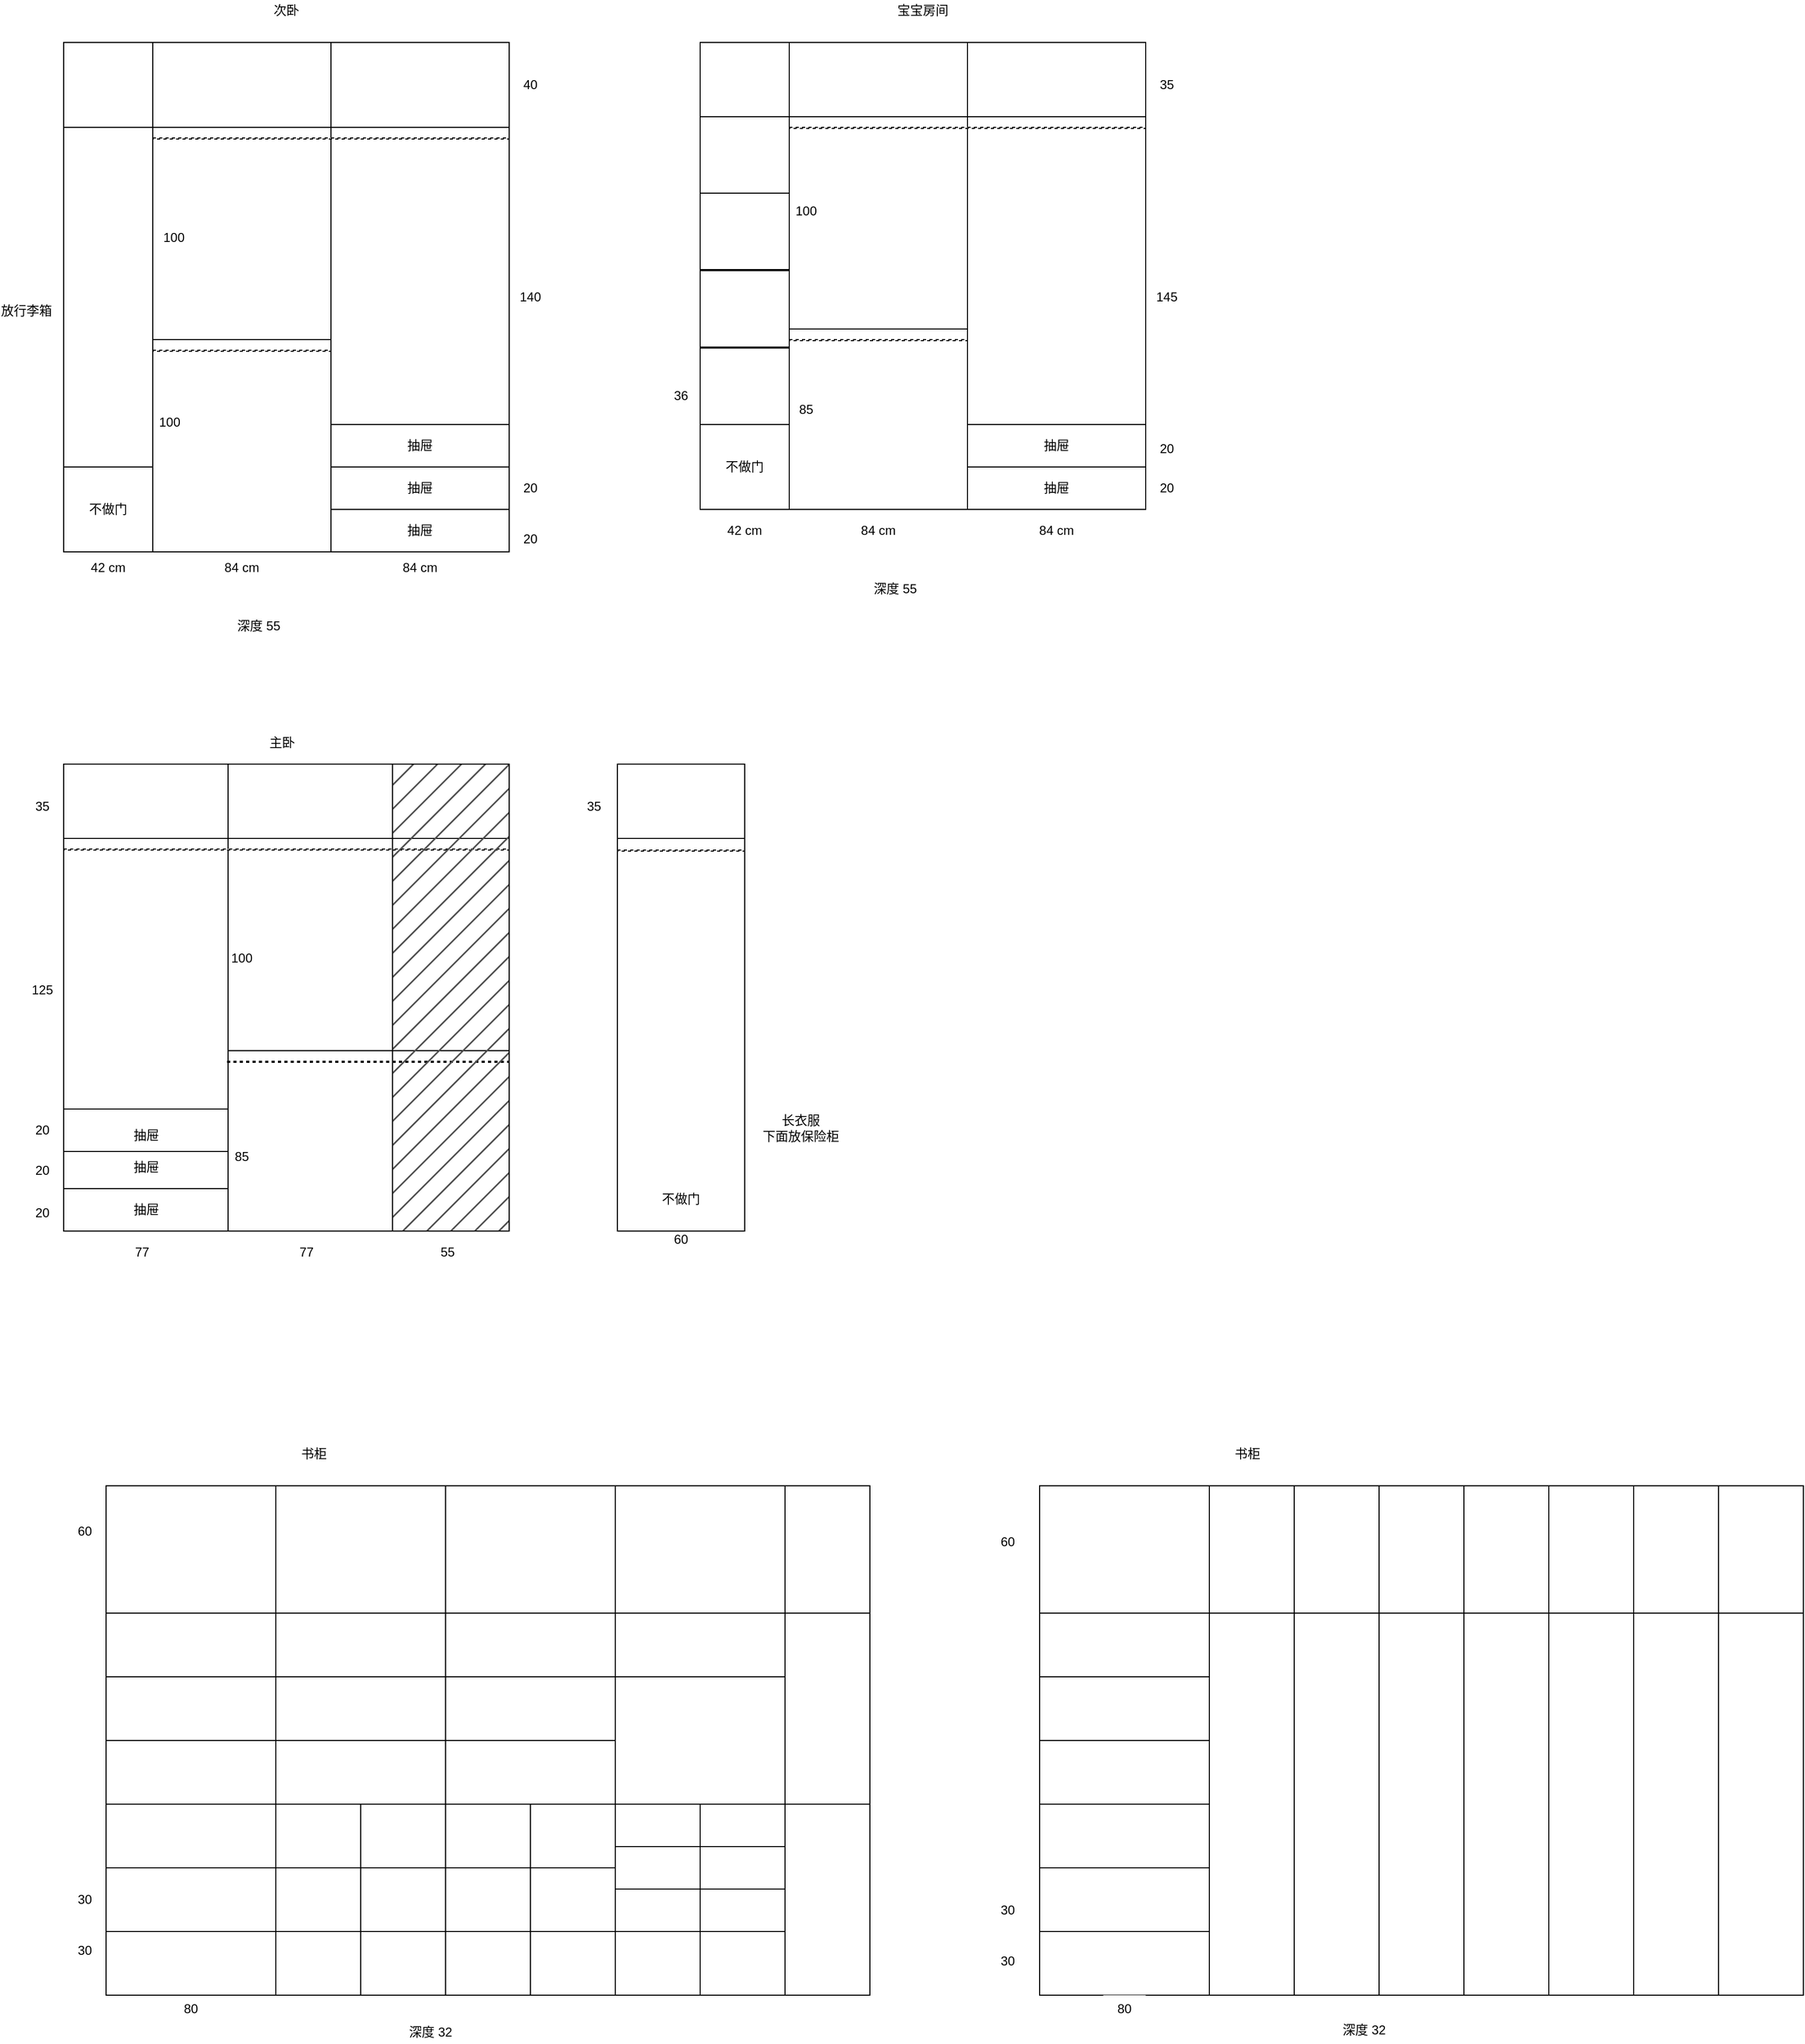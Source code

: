<mxfile version="20.2.2" type="github">
  <diagram id="CeCopZ57XutGNWPnh-LS" name="第 1 页">
    <mxGraphModel dx="1624" dy="1060" grid="1" gridSize="10" guides="1" tooltips="1" connect="1" arrows="1" fold="1" page="1" pageScale="1" pageWidth="2000" pageHeight="3000" math="0" shadow="0">
      <root>
        <mxCell id="0" />
        <mxCell id="1" parent="0" />
        <mxCell id="vZhKyE0ab3SvKGll4aXr-116" value="" style="rounded=0;whiteSpace=wrap;html=1;fillColor=none;" parent="1" vertex="1">
          <mxGeometry x="120" y="1440" width="720" height="480" as="geometry" />
        </mxCell>
        <mxCell id="vZhKyE0ab3SvKGll4aXr-64" value="" style="rounded=0;whiteSpace=wrap;html=1;" parent="1" vertex="1">
          <mxGeometry x="80" y="760" width="420" height="440" as="geometry" />
        </mxCell>
        <mxCell id="vZhKyE0ab3SvKGll4aXr-109" value="" style="rounded=0;whiteSpace=wrap;html=1;" parent="1" vertex="1">
          <mxGeometry x="234" y="830" width="266" height="200" as="geometry" />
        </mxCell>
        <mxCell id="vZhKyE0ab3SvKGll4aXr-28" value="" style="rounded=0;whiteSpace=wrap;html=1;" parent="1" vertex="1">
          <mxGeometry x="680" y="80" width="420" height="440" as="geometry" />
        </mxCell>
        <mxCell id="vZhKyE0ab3SvKGll4aXr-108" value="" style="rounded=0;whiteSpace=wrap;html=1;" parent="1" vertex="1">
          <mxGeometry x="764" y="150" width="168" height="200" as="geometry" />
        </mxCell>
        <mxCell id="vZhKyE0ab3SvKGll4aXr-76" value="" style="rounded=0;whiteSpace=wrap;html=1;" parent="1" vertex="1">
          <mxGeometry x="80" y="760" width="155" height="400" as="geometry" />
        </mxCell>
        <mxCell id="vZhKyE0ab3SvKGll4aXr-1" value="" style="rounded=0;whiteSpace=wrap;html=1;" parent="1" vertex="1">
          <mxGeometry x="80" y="80" width="420" height="480" as="geometry" />
        </mxCell>
        <mxCell id="vZhKyE0ab3SvKGll4aXr-3" value="" style="endArrow=none;html=1;rounded=0;" parent="1" edge="1">
          <mxGeometry width="50" height="50" relative="1" as="geometry">
            <mxPoint x="164" y="80" as="sourcePoint" />
            <mxPoint x="164" y="560" as="targetPoint" />
          </mxGeometry>
        </mxCell>
        <mxCell id="vZhKyE0ab3SvKGll4aXr-5" value="" style="endArrow=none;html=1;rounded=0;" parent="1" edge="1">
          <mxGeometry width="50" height="50" relative="1" as="geometry">
            <mxPoint x="332" y="80" as="sourcePoint" />
            <mxPoint x="332" y="560" as="targetPoint" />
          </mxGeometry>
        </mxCell>
        <mxCell id="vZhKyE0ab3SvKGll4aXr-7" value="" style="rounded=0;whiteSpace=wrap;html=1;" parent="1" vertex="1">
          <mxGeometry x="332" y="520" width="168" height="40" as="geometry" />
        </mxCell>
        <mxCell id="vZhKyE0ab3SvKGll4aXr-8" value="" style="rounded=0;whiteSpace=wrap;html=1;" parent="1" vertex="1">
          <mxGeometry x="332" y="440" width="168" height="40" as="geometry" />
        </mxCell>
        <mxCell id="vZhKyE0ab3SvKGll4aXr-9" value="" style="rounded=0;whiteSpace=wrap;html=1;" parent="1" vertex="1">
          <mxGeometry x="332" y="480" width="168" height="40" as="geometry" />
        </mxCell>
        <mxCell id="vZhKyE0ab3SvKGll4aXr-10" value="" style="rounded=0;whiteSpace=wrap;html=1;" parent="1" vertex="1">
          <mxGeometry x="164" y="80" width="168" height="80" as="geometry" />
        </mxCell>
        <mxCell id="vZhKyE0ab3SvKGll4aXr-11" value="" style="rounded=0;whiteSpace=wrap;html=1;" parent="1" vertex="1">
          <mxGeometry x="332" y="80" width="168" height="80" as="geometry" />
        </mxCell>
        <mxCell id="vZhKyE0ab3SvKGll4aXr-12" value="" style="rounded=0;whiteSpace=wrap;html=1;" parent="1" vertex="1">
          <mxGeometry x="80" y="80" width="84" height="80" as="geometry" />
        </mxCell>
        <mxCell id="vZhKyE0ab3SvKGll4aXr-13" value="抽屉" style="text;html=1;strokeColor=none;fillColor=none;align=center;verticalAlign=middle;whiteSpace=wrap;rounded=0;" parent="1" vertex="1">
          <mxGeometry x="386" y="445" width="60" height="30" as="geometry" />
        </mxCell>
        <mxCell id="vZhKyE0ab3SvKGll4aXr-14" value="" style="rounded=0;whiteSpace=wrap;html=1;" parent="1" vertex="1">
          <mxGeometry x="80" y="480" width="84" height="80" as="geometry" />
        </mxCell>
        <mxCell id="vZhKyE0ab3SvKGll4aXr-15" value="不做门" style="text;html=1;strokeColor=none;fillColor=none;align=center;verticalAlign=middle;whiteSpace=wrap;rounded=0;" parent="1" vertex="1">
          <mxGeometry x="92" y="505" width="60" height="30" as="geometry" />
        </mxCell>
        <mxCell id="vZhKyE0ab3SvKGll4aXr-16" value="42 cm" style="text;html=1;strokeColor=none;fillColor=none;align=center;verticalAlign=middle;whiteSpace=wrap;rounded=0;" parent="1" vertex="1">
          <mxGeometry x="92" y="560" width="60" height="30" as="geometry" />
        </mxCell>
        <mxCell id="vZhKyE0ab3SvKGll4aXr-17" value="84 cm" style="text;html=1;strokeColor=none;fillColor=none;align=center;verticalAlign=middle;whiteSpace=wrap;rounded=0;" parent="1" vertex="1">
          <mxGeometry x="218" y="560" width="60" height="30" as="geometry" />
        </mxCell>
        <mxCell id="vZhKyE0ab3SvKGll4aXr-18" value="84 cm" style="text;html=1;strokeColor=none;fillColor=none;align=center;verticalAlign=middle;whiteSpace=wrap;rounded=0;" parent="1" vertex="1">
          <mxGeometry x="386" y="560" width="60" height="30" as="geometry" />
        </mxCell>
        <mxCell id="vZhKyE0ab3SvKGll4aXr-19" value="20" style="text;html=1;strokeColor=none;fillColor=none;align=center;verticalAlign=middle;whiteSpace=wrap;rounded=0;" parent="1" vertex="1">
          <mxGeometry x="40" y="1170" width="40" height="25" as="geometry" />
        </mxCell>
        <mxCell id="vZhKyE0ab3SvKGll4aXr-20" value="20" style="text;html=1;strokeColor=none;fillColor=none;align=center;verticalAlign=middle;whiteSpace=wrap;rounded=0;" parent="1" vertex="1">
          <mxGeometry x="500" y="487.5" width="40" height="25" as="geometry" />
        </mxCell>
        <mxCell id="vZhKyE0ab3SvKGll4aXr-21" value="&lt;div&gt;40&lt;/div&gt;" style="text;html=1;strokeColor=none;fillColor=none;align=center;verticalAlign=middle;whiteSpace=wrap;rounded=0;" parent="1" vertex="1">
          <mxGeometry x="500" y="107.5" width="40" height="25" as="geometry" />
        </mxCell>
        <mxCell id="vZhKyE0ab3SvKGll4aXr-22" value="140" style="text;html=1;strokeColor=none;fillColor=none;align=center;verticalAlign=middle;whiteSpace=wrap;rounded=0;" parent="1" vertex="1">
          <mxGeometry x="500" y="307.5" width="40" height="25" as="geometry" />
        </mxCell>
        <mxCell id="vZhKyE0ab3SvKGll4aXr-23" value="深度 55" style="text;html=1;strokeColor=none;fillColor=none;align=center;verticalAlign=middle;whiteSpace=wrap;rounded=0;" parent="1" vertex="1">
          <mxGeometry x="228" y="620" width="72" height="20" as="geometry" />
        </mxCell>
        <mxCell id="vZhKyE0ab3SvKGll4aXr-24" value="抽屉" style="text;html=1;strokeColor=none;fillColor=none;align=center;verticalAlign=middle;whiteSpace=wrap;rounded=0;" parent="1" vertex="1">
          <mxGeometry x="386" y="485" width="60" height="30" as="geometry" />
        </mxCell>
        <mxCell id="vZhKyE0ab3SvKGll4aXr-26" value="抽屉" style="text;html=1;strokeColor=none;fillColor=none;align=center;verticalAlign=middle;whiteSpace=wrap;rounded=0;" parent="1" vertex="1">
          <mxGeometry x="386" y="525" width="60" height="30" as="geometry" />
        </mxCell>
        <mxCell id="vZhKyE0ab3SvKGll4aXr-27" value="次卧" style="text;html=1;strokeColor=none;fillColor=none;align=center;verticalAlign=middle;whiteSpace=wrap;rounded=0;" parent="1" vertex="1">
          <mxGeometry x="254" y="40" width="72" height="20" as="geometry" />
        </mxCell>
        <mxCell id="vZhKyE0ab3SvKGll4aXr-32" value="" style="rounded=0;whiteSpace=wrap;html=1;" parent="1" vertex="1">
          <mxGeometry x="932" y="440" width="168" height="40" as="geometry" />
        </mxCell>
        <mxCell id="vZhKyE0ab3SvKGll4aXr-34" value="" style="rounded=0;whiteSpace=wrap;html=1;" parent="1" vertex="1">
          <mxGeometry x="932" y="480" width="168" height="40" as="geometry" />
        </mxCell>
        <mxCell id="vZhKyE0ab3SvKGll4aXr-35" value="" style="rounded=0;whiteSpace=wrap;html=1;" parent="1" vertex="1">
          <mxGeometry x="764" y="80" width="168" height="70" as="geometry" />
        </mxCell>
        <mxCell id="vZhKyE0ab3SvKGll4aXr-36" value="" style="rounded=0;whiteSpace=wrap;html=1;" parent="1" vertex="1">
          <mxGeometry x="932" y="80" width="168" height="70" as="geometry" />
        </mxCell>
        <mxCell id="vZhKyE0ab3SvKGll4aXr-37" value="" style="rounded=0;whiteSpace=wrap;html=1;" parent="1" vertex="1">
          <mxGeometry x="680" y="80" width="84" height="70" as="geometry" />
        </mxCell>
        <mxCell id="vZhKyE0ab3SvKGll4aXr-39" value="" style="rounded=0;whiteSpace=wrap;html=1;" parent="1" vertex="1">
          <mxGeometry x="680" y="440" width="84" height="80" as="geometry" />
        </mxCell>
        <mxCell id="vZhKyE0ab3SvKGll4aXr-40" value="不做门" style="text;html=1;strokeColor=none;fillColor=none;align=center;verticalAlign=middle;whiteSpace=wrap;rounded=0;" parent="1" vertex="1">
          <mxGeometry x="692" y="465" width="60" height="30" as="geometry" />
        </mxCell>
        <mxCell id="vZhKyE0ab3SvKGll4aXr-41" value="42 cm" style="text;html=1;strokeColor=none;fillColor=none;align=center;verticalAlign=middle;whiteSpace=wrap;rounded=0;" parent="1" vertex="1">
          <mxGeometry x="692" y="525" width="60" height="30" as="geometry" />
        </mxCell>
        <mxCell id="vZhKyE0ab3SvKGll4aXr-42" value="84 cm" style="text;html=1;strokeColor=none;fillColor=none;align=center;verticalAlign=middle;whiteSpace=wrap;rounded=0;" parent="1" vertex="1">
          <mxGeometry x="818" y="525" width="60" height="30" as="geometry" />
        </mxCell>
        <mxCell id="vZhKyE0ab3SvKGll4aXr-43" value="84 cm" style="text;html=1;strokeColor=none;fillColor=none;align=center;verticalAlign=middle;whiteSpace=wrap;rounded=0;" parent="1" vertex="1">
          <mxGeometry x="986" y="525" width="60" height="30" as="geometry" />
        </mxCell>
        <mxCell id="vZhKyE0ab3SvKGll4aXr-44" value="20" style="text;html=1;strokeColor=none;fillColor=none;align=center;verticalAlign=middle;whiteSpace=wrap;rounded=0;" parent="1" vertex="1">
          <mxGeometry x="1100" y="487.5" width="40" height="25" as="geometry" />
        </mxCell>
        <mxCell id="vZhKyE0ab3SvKGll4aXr-45" value="20" style="text;html=1;strokeColor=none;fillColor=none;align=center;verticalAlign=middle;whiteSpace=wrap;rounded=0;" parent="1" vertex="1">
          <mxGeometry x="1100" y="450" width="40" height="25" as="geometry" />
        </mxCell>
        <mxCell id="vZhKyE0ab3SvKGll4aXr-46" value="35" style="text;html=1;strokeColor=none;fillColor=none;align=center;verticalAlign=middle;whiteSpace=wrap;rounded=0;" parent="1" vertex="1">
          <mxGeometry x="1100" y="107.5" width="40" height="25" as="geometry" />
        </mxCell>
        <mxCell id="vZhKyE0ab3SvKGll4aXr-47" value="145" style="text;html=1;strokeColor=none;fillColor=none;align=center;verticalAlign=middle;whiteSpace=wrap;rounded=0;" parent="1" vertex="1">
          <mxGeometry x="1100" y="307.5" width="40" height="25" as="geometry" />
        </mxCell>
        <mxCell id="vZhKyE0ab3SvKGll4aXr-48" value="深度 55" style="text;html=1;strokeColor=none;fillColor=none;align=center;verticalAlign=middle;whiteSpace=wrap;rounded=0;" parent="1" vertex="1">
          <mxGeometry x="828" y="585" width="72" height="20" as="geometry" />
        </mxCell>
        <mxCell id="vZhKyE0ab3SvKGll4aXr-49" value="抽屉" style="text;html=1;strokeColor=none;fillColor=none;align=center;verticalAlign=middle;whiteSpace=wrap;rounded=0;" parent="1" vertex="1">
          <mxGeometry x="986" y="485" width="60" height="30" as="geometry" />
        </mxCell>
        <mxCell id="vZhKyE0ab3SvKGll4aXr-51" value="抽屉" style="text;html=1;strokeColor=none;fillColor=none;align=center;verticalAlign=middle;whiteSpace=wrap;rounded=0;" parent="1" vertex="1">
          <mxGeometry x="986" y="445" width="60" height="30" as="geometry" />
        </mxCell>
        <mxCell id="vZhKyE0ab3SvKGll4aXr-52" value="宝宝房间" style="text;html=1;strokeColor=none;fillColor=none;align=center;verticalAlign=middle;whiteSpace=wrap;rounded=0;" parent="1" vertex="1">
          <mxGeometry x="854" y="40" width="72" height="20" as="geometry" />
        </mxCell>
        <mxCell id="vZhKyE0ab3SvKGll4aXr-53" value="" style="rounded=0;whiteSpace=wrap;html=1;dashed=1;" parent="1" vertex="1">
          <mxGeometry x="764" y="360" width="168" height="1" as="geometry" />
        </mxCell>
        <mxCell id="vZhKyE0ab3SvKGll4aXr-57" value="挂杆" style="text;html=1;strokeColor=none;fillColor=none;align=center;verticalAlign=middle;whiteSpace=wrap;rounded=0;" parent="1" vertex="1">
          <mxGeometry x="234" y="172" width="60" height="30" as="geometry" />
        </mxCell>
        <mxCell id="vZhKyE0ab3SvKGll4aXr-60" value="" style="rounded=0;whiteSpace=wrap;html=1;" parent="1" vertex="1">
          <mxGeometry x="680" y="150" width="84" height="72" as="geometry" />
        </mxCell>
        <mxCell id="vZhKyE0ab3SvKGll4aXr-62" value="36" style="text;html=1;strokeColor=none;fillColor=none;align=center;verticalAlign=middle;whiteSpace=wrap;rounded=0;" parent="1" vertex="1">
          <mxGeometry x="642" y="400" width="40" height="25" as="geometry" />
        </mxCell>
        <mxCell id="vZhKyE0ab3SvKGll4aXr-63" value="放行李箱" style="text;html=1;strokeColor=none;fillColor=none;align=center;verticalAlign=middle;whiteSpace=wrap;rounded=0;" parent="1" vertex="1">
          <mxGeometry x="20" y="320" width="50" height="25" as="geometry" />
        </mxCell>
        <mxCell id="vZhKyE0ab3SvKGll4aXr-65" value="主卧" style="text;html=1;strokeColor=none;fillColor=none;align=center;verticalAlign=middle;whiteSpace=wrap;rounded=0;" parent="1" vertex="1">
          <mxGeometry x="250" y="730" width="72" height="20" as="geometry" />
        </mxCell>
        <mxCell id="vZhKyE0ab3SvKGll4aXr-68" value="" style="rounded=0;whiteSpace=wrap;html=1;" parent="1" vertex="1">
          <mxGeometry x="80" y="1120" width="155" height="40" as="geometry" />
        </mxCell>
        <mxCell id="vZhKyE0ab3SvKGll4aXr-69" value="抽屉" style="text;html=1;strokeColor=none;fillColor=none;align=center;verticalAlign=middle;whiteSpace=wrap;rounded=0;" parent="1" vertex="1">
          <mxGeometry x="127.5" y="1125" width="60" height="30" as="geometry" />
        </mxCell>
        <mxCell id="vZhKyE0ab3SvKGll4aXr-72" value="" style="rounded=0;whiteSpace=wrap;html=1;" parent="1" vertex="1">
          <mxGeometry x="80" y="1160" width="155" height="40" as="geometry" />
        </mxCell>
        <mxCell id="vZhKyE0ab3SvKGll4aXr-73" value="抽屉" style="text;html=1;strokeColor=none;fillColor=none;align=center;verticalAlign=middle;whiteSpace=wrap;rounded=0;" parent="1" vertex="1">
          <mxGeometry x="127.5" y="1165" width="60" height="30" as="geometry" />
        </mxCell>
        <mxCell id="vZhKyE0ab3SvKGll4aXr-74" value="" style="rounded=0;whiteSpace=wrap;html=1;" parent="1" vertex="1">
          <mxGeometry x="80" y="1085" width="155" height="40" as="geometry" />
        </mxCell>
        <mxCell id="vZhKyE0ab3SvKGll4aXr-78" value="" style="rounded=0;whiteSpace=wrap;html=1;" parent="1" vertex="1">
          <mxGeometry x="80" y="760" width="155" height="70" as="geometry" />
        </mxCell>
        <mxCell id="vZhKyE0ab3SvKGll4aXr-80" value="20" style="text;html=1;strokeColor=none;fillColor=none;align=center;verticalAlign=middle;whiteSpace=wrap;rounded=0;" parent="1" vertex="1">
          <mxGeometry x="500" y="535" width="40" height="25" as="geometry" />
        </mxCell>
        <mxCell id="vZhKyE0ab3SvKGll4aXr-81" value="20" style="text;html=1;strokeColor=none;fillColor=none;align=center;verticalAlign=middle;whiteSpace=wrap;rounded=0;" parent="1" vertex="1">
          <mxGeometry x="40" y="1130" width="40" height="25" as="geometry" />
        </mxCell>
        <mxCell id="vZhKyE0ab3SvKGll4aXr-82" value="55" style="text;html=1;strokeColor=none;fillColor=none;align=center;verticalAlign=middle;whiteSpace=wrap;rounded=0;" parent="1" vertex="1">
          <mxGeometry x="421.5" y="1207.5" width="40" height="25" as="geometry" />
        </mxCell>
        <mxCell id="vZhKyE0ab3SvKGll4aXr-83" value="77" style="text;html=1;strokeColor=none;fillColor=none;align=center;verticalAlign=middle;whiteSpace=wrap;rounded=0;" parent="1" vertex="1">
          <mxGeometry x="289" y="1207.5" width="40" height="25" as="geometry" />
        </mxCell>
        <mxCell id="vZhKyE0ab3SvKGll4aXr-84" value="77" style="text;html=1;strokeColor=none;fillColor=none;align=center;verticalAlign=middle;whiteSpace=wrap;rounded=0;" parent="1" vertex="1">
          <mxGeometry x="134" y="1207.5" width="40" height="25" as="geometry" />
        </mxCell>
        <mxCell id="vZhKyE0ab3SvKGll4aXr-86" value="" style="rounded=0;whiteSpace=wrap;html=1;" parent="1" vertex="1">
          <mxGeometry x="602" y="760" width="120" height="440" as="geometry" />
        </mxCell>
        <mxCell id="vZhKyE0ab3SvKGll4aXr-87" value="" style="rounded=0;whiteSpace=wrap;html=1;" parent="1" vertex="1">
          <mxGeometry x="602" y="760" width="120" height="70" as="geometry" />
        </mxCell>
        <mxCell id="vZhKyE0ab3SvKGll4aXr-89" value="35" style="text;html=1;strokeColor=none;fillColor=none;align=center;verticalAlign=middle;whiteSpace=wrap;rounded=0;" parent="1" vertex="1">
          <mxGeometry x="40" y="787.5" width="40" height="25" as="geometry" />
        </mxCell>
        <mxCell id="vZhKyE0ab3SvKGll4aXr-90" value="125" style="text;html=1;strokeColor=none;fillColor=none;align=center;verticalAlign=middle;whiteSpace=wrap;rounded=0;" parent="1" vertex="1">
          <mxGeometry x="40" y="960" width="40" height="25" as="geometry" />
        </mxCell>
        <mxCell id="vZhKyE0ab3SvKGll4aXr-91" value="" style="rounded=0;whiteSpace=wrap;html=1;" parent="1" vertex="1">
          <mxGeometry x="680" y="222" width="84" height="72" as="geometry" />
        </mxCell>
        <mxCell id="vZhKyE0ab3SvKGll4aXr-92" value="" style="rounded=0;whiteSpace=wrap;html=1;" parent="1" vertex="1">
          <mxGeometry x="680" y="295" width="84" height="72" as="geometry" />
        </mxCell>
        <mxCell id="vZhKyE0ab3SvKGll4aXr-93" value="" style="rounded=0;whiteSpace=wrap;html=1;" parent="1" vertex="1">
          <mxGeometry x="680" y="368" width="84" height="72" as="geometry" />
        </mxCell>
        <mxCell id="vZhKyE0ab3SvKGll4aXr-95" value="" style="rounded=0;whiteSpace=wrap;html=1;" parent="1" vertex="1">
          <mxGeometry x="932" y="150" width="168" height="290" as="geometry" />
        </mxCell>
        <mxCell id="vZhKyE0ab3SvKGll4aXr-55" value="" style="rounded=0;whiteSpace=wrap;html=1;dashed=1;" parent="1" vertex="1">
          <mxGeometry x="764" y="160" width="336" height="1" as="geometry" />
        </mxCell>
        <mxCell id="vZhKyE0ab3SvKGll4aXr-96" value="20" style="text;html=1;strokeColor=none;fillColor=none;align=center;verticalAlign=middle;whiteSpace=wrap;rounded=0;" parent="1" vertex="1">
          <mxGeometry x="40" y="1092.5" width="40" height="25" as="geometry" />
        </mxCell>
        <mxCell id="vZhKyE0ab3SvKGll4aXr-77" value="" style="rounded=0;whiteSpace=wrap;html=1;" parent="1" vertex="1">
          <mxGeometry x="235" y="760" width="265" height="70" as="geometry" />
        </mxCell>
        <mxCell id="vZhKyE0ab3SvKGll4aXr-97" value="" style="rounded=0;whiteSpace=wrap;html=1;dashed=1;" parent="1" vertex="1">
          <mxGeometry x="234" y="1040" width="265" height="1" as="geometry" />
        </mxCell>
        <mxCell id="vZhKyE0ab3SvKGll4aXr-99" value="抽屉" style="text;html=1;strokeColor=none;fillColor=none;align=center;verticalAlign=middle;whiteSpace=wrap;rounded=0;" parent="1" vertex="1">
          <mxGeometry x="127.5" y="1095" width="60" height="30" as="geometry" />
        </mxCell>
        <mxCell id="vZhKyE0ab3SvKGll4aXr-101" value="100" style="text;html=1;strokeColor=none;fillColor=none;align=center;verticalAlign=middle;whiteSpace=wrap;rounded=0;" parent="1" vertex="1">
          <mxGeometry x="228" y="930" width="40" height="25" as="geometry" />
        </mxCell>
        <mxCell id="vZhKyE0ab3SvKGll4aXr-102" value="85" style="text;html=1;strokeColor=none;fillColor=none;align=center;verticalAlign=middle;whiteSpace=wrap;rounded=0;" parent="1" vertex="1">
          <mxGeometry x="228" y="1117.5" width="40" height="25" as="geometry" />
        </mxCell>
        <mxCell id="vZhKyE0ab3SvKGll4aXr-103" value="60" style="text;html=1;strokeColor=none;fillColor=none;align=center;verticalAlign=middle;whiteSpace=wrap;rounded=0;" parent="1" vertex="1">
          <mxGeometry x="642" y="1195" width="40" height="25" as="geometry" />
        </mxCell>
        <mxCell id="vZhKyE0ab3SvKGll4aXr-104" value="不做门" style="text;html=1;strokeColor=none;fillColor=none;align=center;verticalAlign=middle;whiteSpace=wrap;rounded=0;" parent="1" vertex="1">
          <mxGeometry x="632" y="1155" width="60" height="30" as="geometry" />
        </mxCell>
        <mxCell id="vZhKyE0ab3SvKGll4aXr-105" value="&lt;div&gt;长衣服&lt;/div&gt;&lt;div&gt;下面放保险柜&lt;br&gt;&lt;/div&gt;" style="text;html=1;strokeColor=none;fillColor=none;align=center;verticalAlign=middle;whiteSpace=wrap;rounded=0;" parent="1" vertex="1">
          <mxGeometry x="724" y="1087.5" width="102" height="30" as="geometry" />
        </mxCell>
        <mxCell id="vZhKyE0ab3SvKGll4aXr-106" value="" style="rounded=0;whiteSpace=wrap;html=1;dashed=1;" parent="1" vertex="1">
          <mxGeometry x="602" y="841" width="120" height="1" as="geometry" />
        </mxCell>
        <mxCell id="vZhKyE0ab3SvKGll4aXr-107" value="35" style="text;html=1;strokeColor=none;fillColor=none;align=center;verticalAlign=middle;whiteSpace=wrap;rounded=0;" parent="1" vertex="1">
          <mxGeometry x="560" y="787.5" width="40" height="25" as="geometry" />
        </mxCell>
        <mxCell id="vZhKyE0ab3SvKGll4aXr-85" value="" style="rounded=0;whiteSpace=wrap;html=1;dashed=1;" parent="1" vertex="1">
          <mxGeometry x="80" y="840" width="420" height="1" as="geometry" />
        </mxCell>
        <mxCell id="vZhKyE0ab3SvKGll4aXr-98" value="" style="rounded=0;whiteSpace=wrap;html=1;fillStyle=hatch;fillColor=#4F4F4F;" parent="1" vertex="1">
          <mxGeometry x="390" y="760" width="110" height="440" as="geometry" />
        </mxCell>
        <mxCell id="vZhKyE0ab3SvKGll4aXr-110" value="100" style="text;html=1;strokeColor=none;fillColor=none;align=center;verticalAlign=middle;whiteSpace=wrap;rounded=0;" parent="1" vertex="1">
          <mxGeometry x="760" y="226.25" width="40" height="25" as="geometry" />
        </mxCell>
        <mxCell id="vZhKyE0ab3SvKGll4aXr-111" value="85" style="text;html=1;strokeColor=none;fillColor=none;align=center;verticalAlign=middle;whiteSpace=wrap;rounded=0;" parent="1" vertex="1">
          <mxGeometry x="760" y="413.75" width="40" height="25" as="geometry" />
        </mxCell>
        <mxCell id="vZhKyE0ab3SvKGll4aXr-112" value="" style="rounded=0;whiteSpace=wrap;html=1;" parent="1" vertex="1">
          <mxGeometry x="164" y="160" width="168" height="200" as="geometry" />
        </mxCell>
        <mxCell id="vZhKyE0ab3SvKGll4aXr-113" value="" style="rounded=0;whiteSpace=wrap;html=1;dashed=1;" parent="1" vertex="1">
          <mxGeometry x="164" y="370" width="168" height="1" as="geometry" />
        </mxCell>
        <mxCell id="vZhKyE0ab3SvKGll4aXr-56" value="" style="rounded=0;whiteSpace=wrap;html=1;dashed=1;" parent="1" vertex="1">
          <mxGeometry x="164" y="170" width="336" height="1" as="geometry" />
        </mxCell>
        <mxCell id="vZhKyE0ab3SvKGll4aXr-114" value="100" style="text;html=1;strokeColor=none;fillColor=none;align=center;verticalAlign=middle;whiteSpace=wrap;rounded=0;" parent="1" vertex="1">
          <mxGeometry x="164" y="251.25" width="40" height="25" as="geometry" />
        </mxCell>
        <mxCell id="vZhKyE0ab3SvKGll4aXr-115" value="100" style="text;html=1;strokeColor=none;fillColor=none;align=center;verticalAlign=middle;whiteSpace=wrap;rounded=0;" parent="1" vertex="1">
          <mxGeometry x="160" y="425" width="40" height="25" as="geometry" />
        </mxCell>
        <mxCell id="vZhKyE0ab3SvKGll4aXr-117" value="书柜" style="text;html=1;strokeColor=none;fillColor=none;align=center;verticalAlign=middle;whiteSpace=wrap;rounded=0;" parent="1" vertex="1">
          <mxGeometry x="280" y="1400" width="72" height="20" as="geometry" />
        </mxCell>
        <mxCell id="vZhKyE0ab3SvKGll4aXr-118" value="" style="rounded=0;whiteSpace=wrap;html=1;fillColor=none;" parent="1" vertex="1">
          <mxGeometry x="120" y="1860" width="160" height="60" as="geometry" />
        </mxCell>
        <mxCell id="vZhKyE0ab3SvKGll4aXr-119" value="" style="rounded=0;whiteSpace=wrap;html=1;fillColor=none;fillStyle=dashed;" parent="1" vertex="1">
          <mxGeometry x="280" y="1860" width="80" height="60" as="geometry" />
        </mxCell>
        <mxCell id="vZhKyE0ab3SvKGll4aXr-120" value="" style="rounded=0;whiteSpace=wrap;html=1;fillColor=none;fillStyle=dashed;" parent="1" vertex="1">
          <mxGeometry x="440" y="1860" width="80" height="60" as="geometry" />
        </mxCell>
        <mxCell id="vZhKyE0ab3SvKGll4aXr-121" value="" style="rounded=0;whiteSpace=wrap;html=1;fillColor=none;fillStyle=dashed;" parent="1" vertex="1">
          <mxGeometry x="600" y="1860" width="160" height="60" as="geometry" />
        </mxCell>
        <mxCell id="vZhKyE0ab3SvKGll4aXr-123" value="" style="rounded=0;whiteSpace=wrap;html=1;fillColor=none;fillStyle=dashed;" parent="1" vertex="1">
          <mxGeometry x="600" y="1820" width="80" height="40" as="geometry" />
        </mxCell>
        <mxCell id="vZhKyE0ab3SvKGll4aXr-124" value="" style="rounded=0;whiteSpace=wrap;html=1;fillColor=none;fillStyle=dashed;" parent="1" vertex="1">
          <mxGeometry x="440" y="1800" width="160" height="60" as="geometry" />
        </mxCell>
        <mxCell id="vZhKyE0ab3SvKGll4aXr-125" value="" style="rounded=0;whiteSpace=wrap;html=1;fillColor=none;" parent="1" vertex="1">
          <mxGeometry x="120" y="1740" width="160" height="60" as="geometry" />
        </mxCell>
        <mxCell id="vZhKyE0ab3SvKGll4aXr-127" value="" style="rounded=0;whiteSpace=wrap;html=1;fillColor=none;fillStyle=dashed;" parent="1" vertex="1">
          <mxGeometry x="280" y="1800" width="80" height="60" as="geometry" />
        </mxCell>
        <mxCell id="vZhKyE0ab3SvKGll4aXr-128" value="" style="rounded=0;whiteSpace=wrap;html=1;fillColor=none;fillStyle=dashed;" parent="1" vertex="1">
          <mxGeometry x="280" y="1740" width="160" height="60" as="geometry" />
        </mxCell>
        <mxCell id="vZhKyE0ab3SvKGll4aXr-130" value="" style="rounded=0;whiteSpace=wrap;html=1;fillColor=none;" parent="1" vertex="1">
          <mxGeometry x="120" y="1680" width="160" height="60" as="geometry" />
        </mxCell>
        <mxCell id="vZhKyE0ab3SvKGll4aXr-131" value="" style="rounded=0;whiteSpace=wrap;html=1;fillColor=none;fillStyle=dashed;" parent="1" vertex="1">
          <mxGeometry x="440" y="1680" width="160" height="60" as="geometry" />
        </mxCell>
        <mxCell id="vZhKyE0ab3SvKGll4aXr-132" value="" style="rounded=0;whiteSpace=wrap;html=1;fillColor=none;fillStyle=dashed;" parent="1" vertex="1">
          <mxGeometry x="280" y="1680" width="160" height="60" as="geometry" />
        </mxCell>
        <mxCell id="vZhKyE0ab3SvKGll4aXr-133" value="" style="rounded=0;whiteSpace=wrap;html=1;fillColor=none;" parent="1" vertex="1">
          <mxGeometry x="120" y="1620" width="160" height="60" as="geometry" />
        </mxCell>
        <mxCell id="vZhKyE0ab3SvKGll4aXr-134" value="" style="rounded=0;whiteSpace=wrap;html=1;fillColor=none;fillStyle=dashed;" parent="1" vertex="1">
          <mxGeometry x="280" y="1620" width="160" height="60" as="geometry" />
        </mxCell>
        <mxCell id="vZhKyE0ab3SvKGll4aXr-135" value="" style="rounded=0;whiteSpace=wrap;html=1;fillColor=none;fillStyle=dashed;" parent="1" vertex="1">
          <mxGeometry x="440" y="1620" width="160" height="60" as="geometry" />
        </mxCell>
        <mxCell id="vZhKyE0ab3SvKGll4aXr-136" value="" style="rounded=0;whiteSpace=wrap;html=1;fillStyle=dashed;fillColor=none;" parent="1" vertex="1">
          <mxGeometry x="120" y="1440" width="160" height="120" as="geometry" />
        </mxCell>
        <mxCell id="vZhKyE0ab3SvKGll4aXr-137" value="" style="rounded=0;whiteSpace=wrap;html=1;fillStyle=dashed;fillColor=none;" parent="1" vertex="1">
          <mxGeometry x="280" y="1440" width="160" height="120" as="geometry" />
        </mxCell>
        <mxCell id="vZhKyE0ab3SvKGll4aXr-138" value="" style="rounded=0;whiteSpace=wrap;html=1;fillStyle=dashed;fillColor=none;" parent="1" vertex="1">
          <mxGeometry x="440" y="1440" width="160" height="120" as="geometry" />
        </mxCell>
        <mxCell id="vZhKyE0ab3SvKGll4aXr-139" value="" style="rounded=0;whiteSpace=wrap;html=1;fillStyle=dashed;fillColor=none;" parent="1" vertex="1">
          <mxGeometry x="600" y="1440" width="160" height="120" as="geometry" />
        </mxCell>
        <mxCell id="vZhKyE0ab3SvKGll4aXr-140" value="" style="rounded=0;whiteSpace=wrap;html=1;fillStyle=dashed;fillColor=none;" parent="1" vertex="1">
          <mxGeometry x="760" y="1440" width="80" height="120" as="geometry" />
        </mxCell>
        <mxCell id="vZhKyE0ab3SvKGll4aXr-141" value="" style="rounded=0;whiteSpace=wrap;html=1;fillColor=none;fillStyle=dashed;" parent="1" vertex="1">
          <mxGeometry x="760" y="1740" width="80" height="180" as="geometry" />
        </mxCell>
        <mxCell id="vZhKyE0ab3SvKGll4aXr-142" value="" style="rounded=0;whiteSpace=wrap;html=1;fillColor=none;" parent="1" vertex="1">
          <mxGeometry x="120" y="1800" width="160" height="60" as="geometry" />
        </mxCell>
        <mxCell id="vZhKyE0ab3SvKGll4aXr-143" value="深度 32" style="text;html=1;strokeColor=none;fillColor=none;align=center;verticalAlign=middle;whiteSpace=wrap;rounded=0;" parent="1" vertex="1">
          <mxGeometry x="390" y="1945" width="72" height="20" as="geometry" />
        </mxCell>
        <mxCell id="vZhKyE0ab3SvKGll4aXr-144" value="&lt;div&gt;30&lt;/div&gt;&lt;div&gt;&lt;br&gt;&lt;/div&gt;" style="text;html=1;strokeColor=none;fillColor=none;align=center;verticalAlign=middle;whiteSpace=wrap;rounded=0;" parent="1" vertex="1">
          <mxGeometry x="80" y="1872" width="40" height="25" as="geometry" />
        </mxCell>
        <mxCell id="vZhKyE0ab3SvKGll4aXr-145" value="30" style="text;html=1;strokeColor=none;fillColor=none;align=center;verticalAlign=middle;whiteSpace=wrap;rounded=0;" parent="1" vertex="1">
          <mxGeometry x="80" y="1817.5" width="40" height="25" as="geometry" />
        </mxCell>
        <mxCell id="vZhKyE0ab3SvKGll4aXr-146" value="60" style="text;html=1;strokeColor=none;fillColor=none;align=center;verticalAlign=middle;whiteSpace=wrap;rounded=0;" parent="1" vertex="1">
          <mxGeometry x="80" y="1470" width="40" height="25" as="geometry" />
        </mxCell>
        <mxCell id="vZhKyE0ab3SvKGll4aXr-147" value="80" style="text;html=1;strokeColor=none;fillColor=none;align=center;verticalAlign=middle;whiteSpace=wrap;rounded=0;" parent="1" vertex="1">
          <mxGeometry x="180" y="1920" width="40" height="25" as="geometry" />
        </mxCell>
        <mxCell id="8cd6Prnziwh8c0ORWvhS-2" value="" style="rounded=0;whiteSpace=wrap;html=1;fillColor=none;" vertex="1" parent="1">
          <mxGeometry x="120" y="1560" width="160" height="60" as="geometry" />
        </mxCell>
        <mxCell id="8cd6Prnziwh8c0ORWvhS-3" value="" style="rounded=0;whiteSpace=wrap;html=1;fillColor=none;fillStyle=dashed;" vertex="1" parent="1">
          <mxGeometry x="280" y="1560" width="160" height="60" as="geometry" />
        </mxCell>
        <mxCell id="8cd6Prnziwh8c0ORWvhS-4" value="" style="rounded=0;whiteSpace=wrap;html=1;fillColor=none;fillStyle=dashed;" vertex="1" parent="1">
          <mxGeometry x="440" y="1560" width="160" height="60" as="geometry" />
        </mxCell>
        <mxCell id="8cd6Prnziwh8c0ORWvhS-5" value="" style="rounded=0;whiteSpace=wrap;html=1;fillColor=none;fillStyle=dashed;" vertex="1" parent="1">
          <mxGeometry x="600" y="1780" width="80" height="40" as="geometry" />
        </mxCell>
        <mxCell id="8cd6Prnziwh8c0ORWvhS-6" value="" style="rounded=0;whiteSpace=wrap;html=1;fillColor=none;fillStyle=dashed;" vertex="1" parent="1">
          <mxGeometry x="600" y="1740" width="80" height="40" as="geometry" />
        </mxCell>
        <mxCell id="8cd6Prnziwh8c0ORWvhS-7" value="" style="rounded=0;whiteSpace=wrap;html=1;fillColor=none;fillStyle=dashed;" vertex="1" parent="1">
          <mxGeometry x="760" y="1560" width="80" height="180" as="geometry" />
        </mxCell>
        <mxCell id="8cd6Prnziwh8c0ORWvhS-8" value="" style="rounded=0;whiteSpace=wrap;html=1;fillColor=none;fillStyle=dashed;" vertex="1" parent="1">
          <mxGeometry x="360" y="1800" width="80" height="60" as="geometry" />
        </mxCell>
        <mxCell id="8cd6Prnziwh8c0ORWvhS-9" value="" style="rounded=0;whiteSpace=wrap;html=1;fillColor=none;fillStyle=dashed;" vertex="1" parent="1">
          <mxGeometry x="280" y="1740" width="80" height="60" as="geometry" />
        </mxCell>
        <mxCell id="8cd6Prnziwh8c0ORWvhS-10" value="" style="rounded=0;whiteSpace=wrap;html=1;fillColor=none;fillStyle=dashed;" vertex="1" parent="1">
          <mxGeometry x="600" y="1860" width="80" height="60" as="geometry" />
        </mxCell>
        <mxCell id="8cd6Prnziwh8c0ORWvhS-12" value="" style="rounded=0;whiteSpace=wrap;html=1;fillColor=none;fillStyle=dashed;" vertex="1" parent="1">
          <mxGeometry x="440" y="1800" width="80" height="60" as="geometry" />
        </mxCell>
        <mxCell id="8cd6Prnziwh8c0ORWvhS-13" value="" style="rounded=0;whiteSpace=wrap;html=1;fillColor=none;fillStyle=dashed;" vertex="1" parent="1">
          <mxGeometry x="440" y="1740" width="80" height="60" as="geometry" />
        </mxCell>
        <mxCell id="8cd6Prnziwh8c0ORWvhS-15" value="" style="rounded=0;whiteSpace=wrap;html=1;fillColor=none;fillStyle=dashed;" vertex="1" parent="1">
          <mxGeometry x="360" y="1860" width="80" height="60" as="geometry" />
        </mxCell>
        <mxCell id="8cd6Prnziwh8c0ORWvhS-16" value="" style="rounded=0;whiteSpace=wrap;html=1;fillColor=none;fillStyle=dashed;" vertex="1" parent="1">
          <mxGeometry x="520" y="1860" width="80" height="60" as="geometry" />
        </mxCell>
        <mxCell id="8cd6Prnziwh8c0ORWvhS-17" value="" style="rounded=0;whiteSpace=wrap;html=1;fillColor=none;fillStyle=dashed;" vertex="1" parent="1">
          <mxGeometry x="600" y="1560" width="160" height="60" as="geometry" />
        </mxCell>
        <mxCell id="8cd6Prnziwh8c0ORWvhS-18" value="" style="rounded=0;whiteSpace=wrap;html=1;fillColor=none;fillStyle=dashed;" vertex="1" parent="1">
          <mxGeometry x="600" y="1620" width="160" height="120" as="geometry" />
        </mxCell>
        <mxCell id="8cd6Prnziwh8c0ORWvhS-19" value="" style="rounded=0;whiteSpace=wrap;html=1;fillColor=default;" vertex="1" parent="1">
          <mxGeometry x="1000" y="1440" width="720" height="480" as="geometry" />
        </mxCell>
        <mxCell id="8cd6Prnziwh8c0ORWvhS-20" value="书柜" style="text;html=1;strokeColor=none;fillColor=default;align=center;verticalAlign=middle;whiteSpace=wrap;rounded=0;" vertex="1" parent="1">
          <mxGeometry x="1160" y="1400" width="72" height="20" as="geometry" />
        </mxCell>
        <mxCell id="8cd6Prnziwh8c0ORWvhS-21" value="" style="rounded=0;whiteSpace=wrap;html=1;fillColor=default;" vertex="1" parent="1">
          <mxGeometry x="1000" y="1860" width="160" height="60" as="geometry" />
        </mxCell>
        <mxCell id="8cd6Prnziwh8c0ORWvhS-22" value="" style="rounded=0;whiteSpace=wrap;html=1;fillColor=default;fillStyle=auto;" vertex="1" parent="1">
          <mxGeometry x="1160" y="1860" width="80" height="60" as="geometry" />
        </mxCell>
        <mxCell id="8cd6Prnziwh8c0ORWvhS-23" value="" style="rounded=0;whiteSpace=wrap;html=1;fillColor=default;fillStyle=auto;" vertex="1" parent="1">
          <mxGeometry x="1320" y="1860" width="80" height="60" as="geometry" />
        </mxCell>
        <mxCell id="8cd6Prnziwh8c0ORWvhS-24" value="" style="rounded=0;whiteSpace=wrap;html=1;fillColor=default;fillStyle=auto;" vertex="1" parent="1">
          <mxGeometry x="1480" y="1860" width="160" height="60" as="geometry" />
        </mxCell>
        <mxCell id="8cd6Prnziwh8c0ORWvhS-25" value="" style="rounded=0;whiteSpace=wrap;html=1;fillColor=default;fillStyle=auto;" vertex="1" parent="1">
          <mxGeometry x="1480" y="1820" width="160" height="40" as="geometry" />
        </mxCell>
        <mxCell id="8cd6Prnziwh8c0ORWvhS-26" value="" style="rounded=0;whiteSpace=wrap;html=1;fillColor=default;fillStyle=auto;" vertex="1" parent="1">
          <mxGeometry x="1320" y="1800" width="160" height="60" as="geometry" />
        </mxCell>
        <mxCell id="8cd6Prnziwh8c0ORWvhS-27" value="" style="rounded=0;whiteSpace=wrap;html=1;fillColor=default;" vertex="1" parent="1">
          <mxGeometry x="1000" y="1740" width="160" height="60" as="geometry" />
        </mxCell>
        <mxCell id="8cd6Prnziwh8c0ORWvhS-28" value="" style="rounded=0;whiteSpace=wrap;html=1;fillColor=default;fillStyle=auto;" vertex="1" parent="1">
          <mxGeometry x="1160" y="1800" width="80" height="60" as="geometry" />
        </mxCell>
        <mxCell id="8cd6Prnziwh8c0ORWvhS-29" value="" style="rounded=0;whiteSpace=wrap;html=1;fillColor=default;fillStyle=auto;" vertex="1" parent="1">
          <mxGeometry x="1160" y="1740" width="160" height="60" as="geometry" />
        </mxCell>
        <mxCell id="8cd6Prnziwh8c0ORWvhS-30" value="" style="rounded=0;whiteSpace=wrap;html=1;fillColor=default;" vertex="1" parent="1">
          <mxGeometry x="1000" y="1680" width="160" height="60" as="geometry" />
        </mxCell>
        <mxCell id="8cd6Prnziwh8c0ORWvhS-31" value="" style="rounded=0;whiteSpace=wrap;html=1;fillColor=default;fillStyle=auto;" vertex="1" parent="1">
          <mxGeometry x="1320" y="1680" width="160" height="60" as="geometry" />
        </mxCell>
        <mxCell id="8cd6Prnziwh8c0ORWvhS-32" value="" style="rounded=0;whiteSpace=wrap;html=1;fillColor=default;fillStyle=auto;" vertex="1" parent="1">
          <mxGeometry x="1160" y="1680" width="160" height="60" as="geometry" />
        </mxCell>
        <mxCell id="8cd6Prnziwh8c0ORWvhS-33" value="" style="rounded=0;whiteSpace=wrap;html=1;fillColor=default;" vertex="1" parent="1">
          <mxGeometry x="1000" y="1620" width="160" height="60" as="geometry" />
        </mxCell>
        <mxCell id="8cd6Prnziwh8c0ORWvhS-34" value="" style="rounded=0;whiteSpace=wrap;html=1;fillColor=default;fillStyle=auto;" vertex="1" parent="1">
          <mxGeometry x="1160" y="1620" width="160" height="60" as="geometry" />
        </mxCell>
        <mxCell id="8cd6Prnziwh8c0ORWvhS-35" value="" style="rounded=0;whiteSpace=wrap;html=1;fillColor=default;fillStyle=auto;" vertex="1" parent="1">
          <mxGeometry x="1320" y="1620" width="160" height="60" as="geometry" />
        </mxCell>
        <mxCell id="8cd6Prnziwh8c0ORWvhS-36" value="" style="rounded=0;whiteSpace=wrap;html=1;fillStyle=dashed;fillColor=default;" vertex="1" parent="1">
          <mxGeometry x="1000" y="1440" width="160" height="120" as="geometry" />
        </mxCell>
        <mxCell id="8cd6Prnziwh8c0ORWvhS-37" value="" style="rounded=0;whiteSpace=wrap;html=1;fillStyle=auto;fillColor=default;" vertex="1" parent="1">
          <mxGeometry x="1160" y="1440" width="160" height="120" as="geometry" />
        </mxCell>
        <mxCell id="8cd6Prnziwh8c0ORWvhS-38" value="" style="rounded=0;whiteSpace=wrap;html=1;fillStyle=auto;fillColor=default;" vertex="1" parent="1">
          <mxGeometry x="1320" y="1440" width="160" height="120" as="geometry" />
        </mxCell>
        <mxCell id="8cd6Prnziwh8c0ORWvhS-39" value="" style="rounded=0;whiteSpace=wrap;html=1;fillStyle=auto;fillColor=default;" vertex="1" parent="1">
          <mxGeometry x="1480" y="1440" width="160" height="120" as="geometry" />
        </mxCell>
        <mxCell id="8cd6Prnziwh8c0ORWvhS-40" value="" style="rounded=0;whiteSpace=wrap;html=1;fillStyle=auto;fillColor=default;" vertex="1" parent="1">
          <mxGeometry x="1640" y="1440" width="80" height="120" as="geometry" />
        </mxCell>
        <mxCell id="8cd6Prnziwh8c0ORWvhS-41" value="" style="rounded=0;whiteSpace=wrap;html=1;fillColor=default;fillStyle=auto;" vertex="1" parent="1">
          <mxGeometry x="1640" y="1740" width="80" height="180" as="geometry" />
        </mxCell>
        <mxCell id="8cd6Prnziwh8c0ORWvhS-42" value="" style="rounded=0;whiteSpace=wrap;html=1;fillColor=default;" vertex="1" parent="1">
          <mxGeometry x="1000" y="1800" width="160" height="60" as="geometry" />
        </mxCell>
        <mxCell id="8cd6Prnziwh8c0ORWvhS-43" value="深度 32" style="text;html=1;strokeColor=none;fillColor=default;align=center;verticalAlign=middle;whiteSpace=wrap;rounded=0;" vertex="1" parent="1">
          <mxGeometry x="1270" y="1943" width="72" height="20" as="geometry" />
        </mxCell>
        <mxCell id="8cd6Prnziwh8c0ORWvhS-44" value="&lt;div&gt;30&lt;/div&gt;&lt;div&gt;&lt;br&gt;&lt;/div&gt;" style="text;html=1;strokeColor=none;fillColor=default;align=center;verticalAlign=middle;whiteSpace=wrap;rounded=0;" vertex="1" parent="1">
          <mxGeometry x="950" y="1882" width="40" height="25" as="geometry" />
        </mxCell>
        <mxCell id="8cd6Prnziwh8c0ORWvhS-45" value="30" style="text;html=1;strokeColor=none;fillColor=default;align=center;verticalAlign=middle;whiteSpace=wrap;rounded=0;" vertex="1" parent="1">
          <mxGeometry x="950" y="1827.5" width="40" height="25" as="geometry" />
        </mxCell>
        <mxCell id="8cd6Prnziwh8c0ORWvhS-46" value="60" style="text;html=1;strokeColor=none;fillColor=default;align=center;verticalAlign=middle;whiteSpace=wrap;rounded=0;" vertex="1" parent="1">
          <mxGeometry x="950" y="1480" width="40" height="25" as="geometry" />
        </mxCell>
        <mxCell id="8cd6Prnziwh8c0ORWvhS-47" value="80" style="text;html=1;strokeColor=none;fillColor=default;align=center;verticalAlign=middle;whiteSpace=wrap;rounded=0;" vertex="1" parent="1">
          <mxGeometry x="1060" y="1920" width="40" height="25" as="geometry" />
        </mxCell>
        <mxCell id="8cd6Prnziwh8c0ORWvhS-48" value="" style="rounded=0;whiteSpace=wrap;html=1;fillColor=default;" vertex="1" parent="1">
          <mxGeometry x="1000" y="1560" width="160" height="60" as="geometry" />
        </mxCell>
        <mxCell id="8cd6Prnziwh8c0ORWvhS-49" value="" style="rounded=0;whiteSpace=wrap;html=1;fillColor=default;fillStyle=auto;" vertex="1" parent="1">
          <mxGeometry x="1160" y="1560" width="160" height="60" as="geometry" />
        </mxCell>
        <mxCell id="8cd6Prnziwh8c0ORWvhS-50" value="" style="rounded=0;whiteSpace=wrap;html=1;fillColor=default;fillStyle=auto;" vertex="1" parent="1">
          <mxGeometry x="1320" y="1560" width="160" height="60" as="geometry" />
        </mxCell>
        <mxCell id="8cd6Prnziwh8c0ORWvhS-51" value="" style="rounded=0;whiteSpace=wrap;html=1;fillColor=default;fillStyle=auto;" vertex="1" parent="1">
          <mxGeometry x="1480" y="1780" width="160" height="40" as="geometry" />
        </mxCell>
        <mxCell id="8cd6Prnziwh8c0ORWvhS-52" value="" style="rounded=0;whiteSpace=wrap;html=1;fillColor=default;fillStyle=auto;" vertex="1" parent="1">
          <mxGeometry x="1480" y="1740" width="160" height="40" as="geometry" />
        </mxCell>
        <mxCell id="8cd6Prnziwh8c0ORWvhS-53" value="" style="rounded=0;whiteSpace=wrap;html=1;fillColor=default;fillStyle=auto;" vertex="1" parent="1">
          <mxGeometry x="1640" y="1560" width="80" height="180" as="geometry" />
        </mxCell>
        <mxCell id="8cd6Prnziwh8c0ORWvhS-54" value="" style="rounded=0;whiteSpace=wrap;html=1;fillColor=default;fillStyle=auto;" vertex="1" parent="1">
          <mxGeometry x="1240" y="1800" width="80" height="60" as="geometry" />
        </mxCell>
        <mxCell id="8cd6Prnziwh8c0ORWvhS-55" value="" style="rounded=0;whiteSpace=wrap;html=1;fillColor=default;fillStyle=auto;" vertex="1" parent="1">
          <mxGeometry x="1160" y="1740" width="80" height="60" as="geometry" />
        </mxCell>
        <mxCell id="8cd6Prnziwh8c0ORWvhS-56" value="" style="rounded=0;whiteSpace=wrap;html=1;fillColor=default;fillStyle=auto;" vertex="1" parent="1">
          <mxGeometry x="1480" y="1860" width="80" height="60" as="geometry" />
        </mxCell>
        <mxCell id="8cd6Prnziwh8c0ORWvhS-57" value="" style="rounded=0;whiteSpace=wrap;html=1;fillColor=default;fillStyle=auto;" vertex="1" parent="1">
          <mxGeometry x="1320" y="1800" width="80" height="60" as="geometry" />
        </mxCell>
        <mxCell id="8cd6Prnziwh8c0ORWvhS-58" value="" style="rounded=0;whiteSpace=wrap;html=1;fillColor=default;fillStyle=auto;" vertex="1" parent="1">
          <mxGeometry x="1320" y="1740" width="80" height="60" as="geometry" />
        </mxCell>
        <mxCell id="8cd6Prnziwh8c0ORWvhS-59" value="" style="rounded=0;whiteSpace=wrap;html=1;fillColor=default;fillStyle=auto;" vertex="1" parent="1">
          <mxGeometry x="1240" y="1860" width="80" height="60" as="geometry" />
        </mxCell>
        <mxCell id="8cd6Prnziwh8c0ORWvhS-60" value="" style="rounded=0;whiteSpace=wrap;html=1;fillColor=default;fillStyle=auto;" vertex="1" parent="1">
          <mxGeometry x="1400" y="1860" width="80" height="60" as="geometry" />
        </mxCell>
        <mxCell id="8cd6Prnziwh8c0ORWvhS-61" value="" style="rounded=0;whiteSpace=wrap;html=1;fillColor=default;fillStyle=auto;" vertex="1" parent="1">
          <mxGeometry x="1480" y="1560" width="160" height="60" as="geometry" />
        </mxCell>
        <mxCell id="8cd6Prnziwh8c0ORWvhS-62" value="" style="rounded=0;whiteSpace=wrap;html=1;fillColor=default;fillStyle=auto;" vertex="1" parent="1">
          <mxGeometry x="1480" y="1620" width="160" height="120" as="geometry" />
        </mxCell>
        <mxCell id="8cd6Prnziwh8c0ORWvhS-107" value="" style="rounded=0;whiteSpace=wrap;html=1;fillColor=default;fillStyle=auto;" vertex="1" parent="1">
          <mxGeometry x="1640" y="1560" width="80" height="360" as="geometry" />
        </mxCell>
        <mxCell id="8cd6Prnziwh8c0ORWvhS-108" value="" style="rounded=0;whiteSpace=wrap;html=1;fillColor=default;fillStyle=auto;" vertex="1" parent="1">
          <mxGeometry x="1560" y="1560" width="80" height="360" as="geometry" />
        </mxCell>
        <mxCell id="8cd6Prnziwh8c0ORWvhS-109" value="" style="rounded=0;whiteSpace=wrap;html=1;fillColor=default;fillStyle=auto;" vertex="1" parent="1">
          <mxGeometry x="1480" y="1560" width="80" height="360" as="geometry" />
        </mxCell>
        <mxCell id="8cd6Prnziwh8c0ORWvhS-110" value="" style="rounded=0;whiteSpace=wrap;html=1;fillColor=default;fillStyle=auto;" vertex="1" parent="1">
          <mxGeometry x="1400" y="1560" width="80" height="360" as="geometry" />
        </mxCell>
        <mxCell id="8cd6Prnziwh8c0ORWvhS-111" value="" style="rounded=0;whiteSpace=wrap;html=1;fillColor=default;fillStyle=auto;" vertex="1" parent="1">
          <mxGeometry x="1320" y="1560" width="80" height="360" as="geometry" />
        </mxCell>
        <mxCell id="8cd6Prnziwh8c0ORWvhS-112" value="" style="rounded=0;whiteSpace=wrap;html=1;fillColor=default;fillStyle=auto;" vertex="1" parent="1">
          <mxGeometry x="1160" y="1560" width="80" height="360" as="geometry" />
        </mxCell>
        <mxCell id="8cd6Prnziwh8c0ORWvhS-113" value="" style="rounded=0;whiteSpace=wrap;html=1;fillColor=default;fillStyle=auto;" vertex="1" parent="1">
          <mxGeometry x="1240" y="1560" width="80" height="360" as="geometry" />
        </mxCell>
        <mxCell id="8cd6Prnziwh8c0ORWvhS-114" value="" style="rounded=0;whiteSpace=wrap;html=1;fillStyle=auto;fillColor=default;" vertex="1" parent="1">
          <mxGeometry x="1160" y="1440" width="80" height="120" as="geometry" />
        </mxCell>
        <mxCell id="8cd6Prnziwh8c0ORWvhS-115" value="" style="rounded=0;whiteSpace=wrap;html=1;fillStyle=auto;fillColor=default;" vertex="1" parent="1">
          <mxGeometry x="1320" y="1440" width="80" height="120" as="geometry" />
        </mxCell>
        <mxCell id="8cd6Prnziwh8c0ORWvhS-116" value="" style="rounded=0;whiteSpace=wrap;html=1;fillStyle=auto;fillColor=default;" vertex="1" parent="1">
          <mxGeometry x="1480" y="1440" width="80" height="120" as="geometry" />
        </mxCell>
        <mxCell id="8cd6Prnziwh8c0ORWvhS-117" value="" style="rounded=0;whiteSpace=wrap;html=1;fillColor=none;fillStyle=dashed;" vertex="1" parent="1">
          <mxGeometry x="680" y="1780" width="80" height="40" as="geometry" />
        </mxCell>
      </root>
    </mxGraphModel>
  </diagram>
</mxfile>
